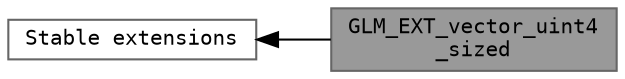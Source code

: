 digraph "GLM_EXT_vector_uint4_sized"
{
 // LATEX_PDF_SIZE
  bgcolor="transparent";
  edge [fontname=Terminal,fontsize=10,labelfontname=Helvetica,labelfontsize=10];
  node [fontname=Terminal,fontsize=10,shape=box,height=0.2,width=0.4];
  rankdir=LR;
  Node2 [label="Stable extensions",height=0.2,width=0.4,color="grey40", fillcolor="white", style="filled",URL="$group__ext.html",tooltip="Additional features not specified by GLSL specification."];
  Node1 [label="GLM_EXT_vector_uint4\l_sized",height=0.2,width=0.4,color="gray40", fillcolor="grey60", style="filled", fontcolor="black",tooltip=" "];
  Node2->Node1 [shape=plaintext, dir="back", style="solid"];
}
